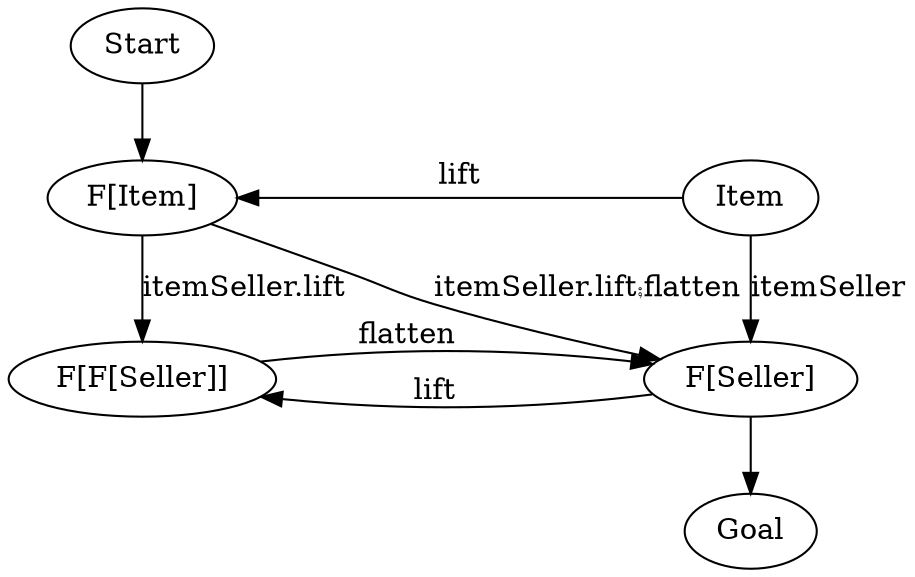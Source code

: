 digraph {
    Start[class="extremity"]
    Goal[class="extremity"]

    FItem[label="F[Item]" class="start" group="upper"]

    FFSeller[label="F[F[Seller]]" group="upper" class="disabled"]
    FSeller[label="F[Seller]" class="goal" group="lower"]

    Item[group="lower" class="disabled"]

    {
        rank=same
        FItem -> Item[class="lift,disabled" dir="back" label="lift"]
    }

    {
        rank=same
        FFSeller -> FSeller[class="lift,disabled" dir="back" xlabel="lift"]
    }

    Item -> FSeller[label="itemSeller" class="disabled"]

    FItem -> FSeller[label="itemSeller.lift⨾flatten"]
    FItem -> FFSeller[label="itemSeller.lift" class="disabled"]
    FFSeller -> FSeller[xlabel="flatten" class="required,disabled"]


    Start -> FItem[class="start"]
    FSeller -> Goal[class="goal"]
}
